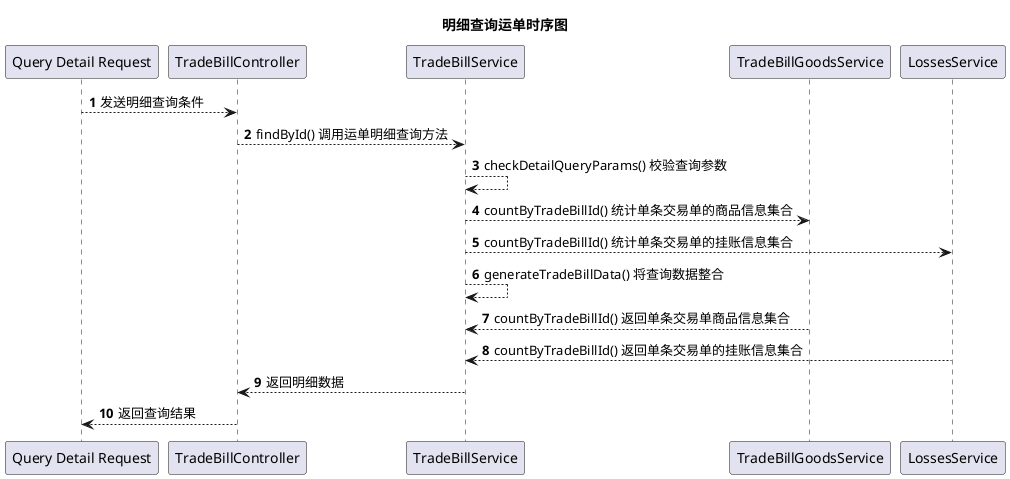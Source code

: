 @startuml
title 明细查询运单时序图
autonumber

"Query Detail Request" --> "TradeBillController" : 发送明细查询条件
"TradeBillController" --> "TradeBillService" : findById() 调用运单明细查询方法
"TradeBillService" --> "TradeBillService" : checkDetailQueryParams() 校验查询参数
"TradeBillService" --> "TradeBillGoodsService" : countByTradeBillId() 统计单条交易单的商品信息集合
"TradeBillService" --> "LossesService" : countByTradeBillId() 统计单条交易单的挂账信息集合
"TradeBillService" --> "TradeBillService" : generateTradeBillData() 将查询数据整合

"TradeBillGoodsService" --> "TradeBillService" : countByTradeBillId() 返回单条交易单商品信息集合
"LossesService" --> "TradeBillService" : countByTradeBillId() 返回单条交易单的挂账信息集合
"TradeBillService" --> "TradeBillController" : 返回明细数据
"TradeBillController" --> "Query Detail Request" : 返回查询结果
@enduml